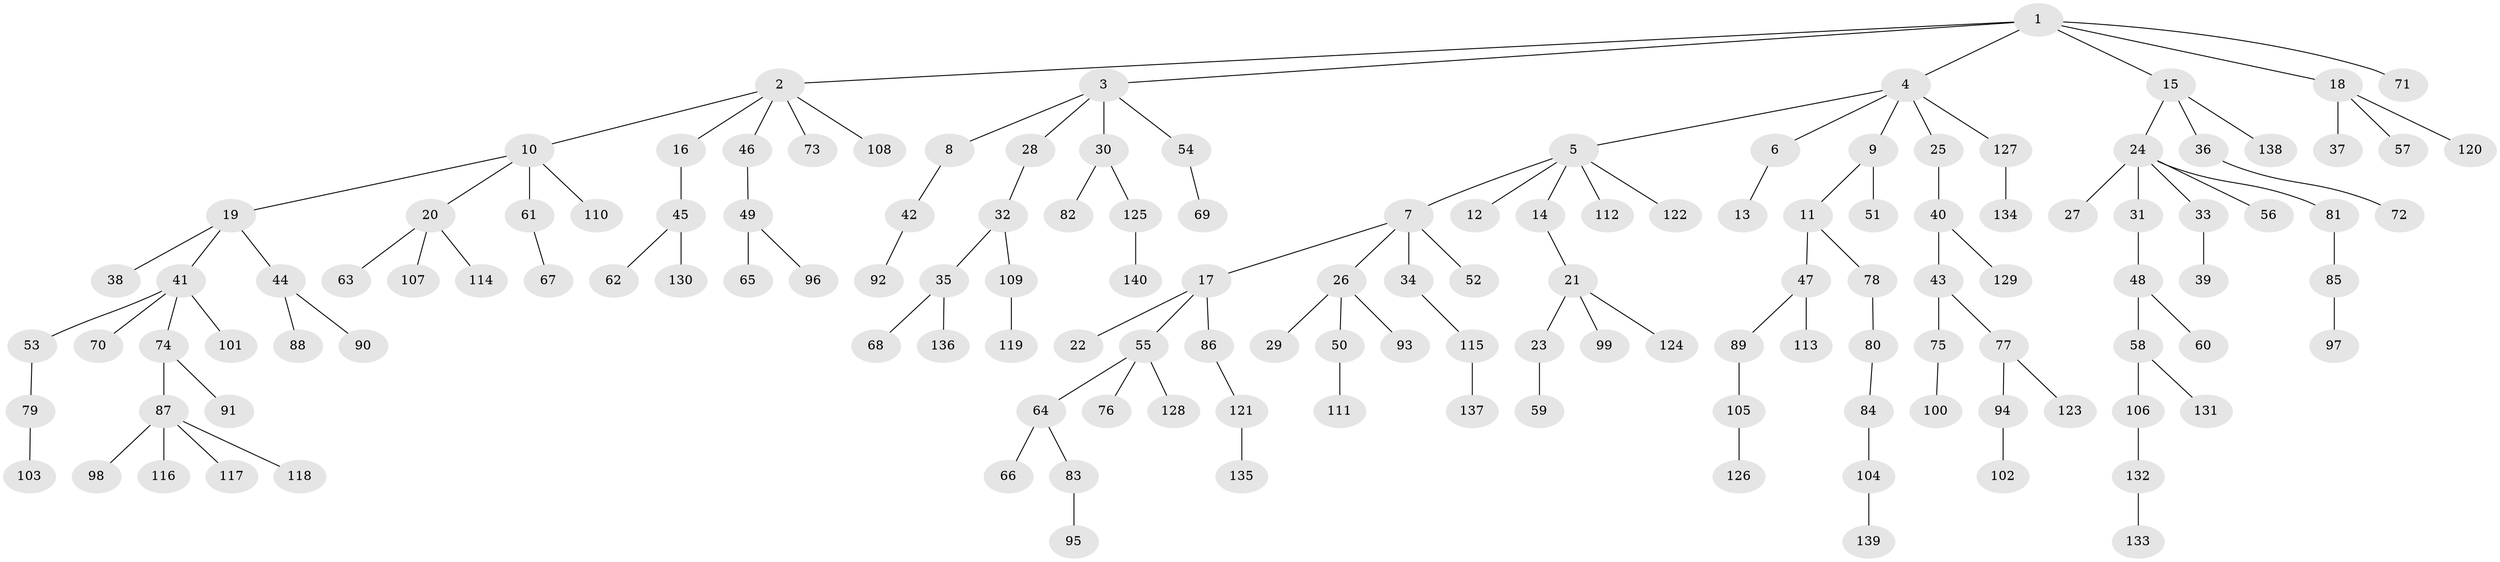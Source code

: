 // coarse degree distribution, {8: 0.010752688172043012, 5: 0.043010752688172046, 6: 0.043010752688172046, 1: 0.5591397849462365, 2: 0.21505376344086022, 4: 0.043010752688172046, 3: 0.08602150537634409}
// Generated by graph-tools (version 1.1) at 2025/42/03/06/25 10:42:06]
// undirected, 140 vertices, 139 edges
graph export_dot {
graph [start="1"]
  node [color=gray90,style=filled];
  1;
  2;
  3;
  4;
  5;
  6;
  7;
  8;
  9;
  10;
  11;
  12;
  13;
  14;
  15;
  16;
  17;
  18;
  19;
  20;
  21;
  22;
  23;
  24;
  25;
  26;
  27;
  28;
  29;
  30;
  31;
  32;
  33;
  34;
  35;
  36;
  37;
  38;
  39;
  40;
  41;
  42;
  43;
  44;
  45;
  46;
  47;
  48;
  49;
  50;
  51;
  52;
  53;
  54;
  55;
  56;
  57;
  58;
  59;
  60;
  61;
  62;
  63;
  64;
  65;
  66;
  67;
  68;
  69;
  70;
  71;
  72;
  73;
  74;
  75;
  76;
  77;
  78;
  79;
  80;
  81;
  82;
  83;
  84;
  85;
  86;
  87;
  88;
  89;
  90;
  91;
  92;
  93;
  94;
  95;
  96;
  97;
  98;
  99;
  100;
  101;
  102;
  103;
  104;
  105;
  106;
  107;
  108;
  109;
  110;
  111;
  112;
  113;
  114;
  115;
  116;
  117;
  118;
  119;
  120;
  121;
  122;
  123;
  124;
  125;
  126;
  127;
  128;
  129;
  130;
  131;
  132;
  133;
  134;
  135;
  136;
  137;
  138;
  139;
  140;
  1 -- 2;
  1 -- 3;
  1 -- 4;
  1 -- 15;
  1 -- 18;
  1 -- 71;
  2 -- 10;
  2 -- 16;
  2 -- 46;
  2 -- 73;
  2 -- 108;
  3 -- 8;
  3 -- 28;
  3 -- 30;
  3 -- 54;
  4 -- 5;
  4 -- 6;
  4 -- 9;
  4 -- 25;
  4 -- 127;
  5 -- 7;
  5 -- 12;
  5 -- 14;
  5 -- 112;
  5 -- 122;
  6 -- 13;
  7 -- 17;
  7 -- 26;
  7 -- 34;
  7 -- 52;
  8 -- 42;
  9 -- 11;
  9 -- 51;
  10 -- 19;
  10 -- 20;
  10 -- 61;
  10 -- 110;
  11 -- 47;
  11 -- 78;
  14 -- 21;
  15 -- 24;
  15 -- 36;
  15 -- 138;
  16 -- 45;
  17 -- 22;
  17 -- 55;
  17 -- 86;
  18 -- 37;
  18 -- 57;
  18 -- 120;
  19 -- 38;
  19 -- 41;
  19 -- 44;
  20 -- 63;
  20 -- 107;
  20 -- 114;
  21 -- 23;
  21 -- 99;
  21 -- 124;
  23 -- 59;
  24 -- 27;
  24 -- 31;
  24 -- 33;
  24 -- 56;
  24 -- 81;
  25 -- 40;
  26 -- 29;
  26 -- 50;
  26 -- 93;
  28 -- 32;
  30 -- 82;
  30 -- 125;
  31 -- 48;
  32 -- 35;
  32 -- 109;
  33 -- 39;
  34 -- 115;
  35 -- 68;
  35 -- 136;
  36 -- 72;
  40 -- 43;
  40 -- 129;
  41 -- 53;
  41 -- 70;
  41 -- 74;
  41 -- 101;
  42 -- 92;
  43 -- 75;
  43 -- 77;
  44 -- 88;
  44 -- 90;
  45 -- 62;
  45 -- 130;
  46 -- 49;
  47 -- 89;
  47 -- 113;
  48 -- 58;
  48 -- 60;
  49 -- 65;
  49 -- 96;
  50 -- 111;
  53 -- 79;
  54 -- 69;
  55 -- 64;
  55 -- 76;
  55 -- 128;
  58 -- 106;
  58 -- 131;
  61 -- 67;
  64 -- 66;
  64 -- 83;
  74 -- 87;
  74 -- 91;
  75 -- 100;
  77 -- 94;
  77 -- 123;
  78 -- 80;
  79 -- 103;
  80 -- 84;
  81 -- 85;
  83 -- 95;
  84 -- 104;
  85 -- 97;
  86 -- 121;
  87 -- 98;
  87 -- 116;
  87 -- 117;
  87 -- 118;
  89 -- 105;
  94 -- 102;
  104 -- 139;
  105 -- 126;
  106 -- 132;
  109 -- 119;
  115 -- 137;
  121 -- 135;
  125 -- 140;
  127 -- 134;
  132 -- 133;
}
